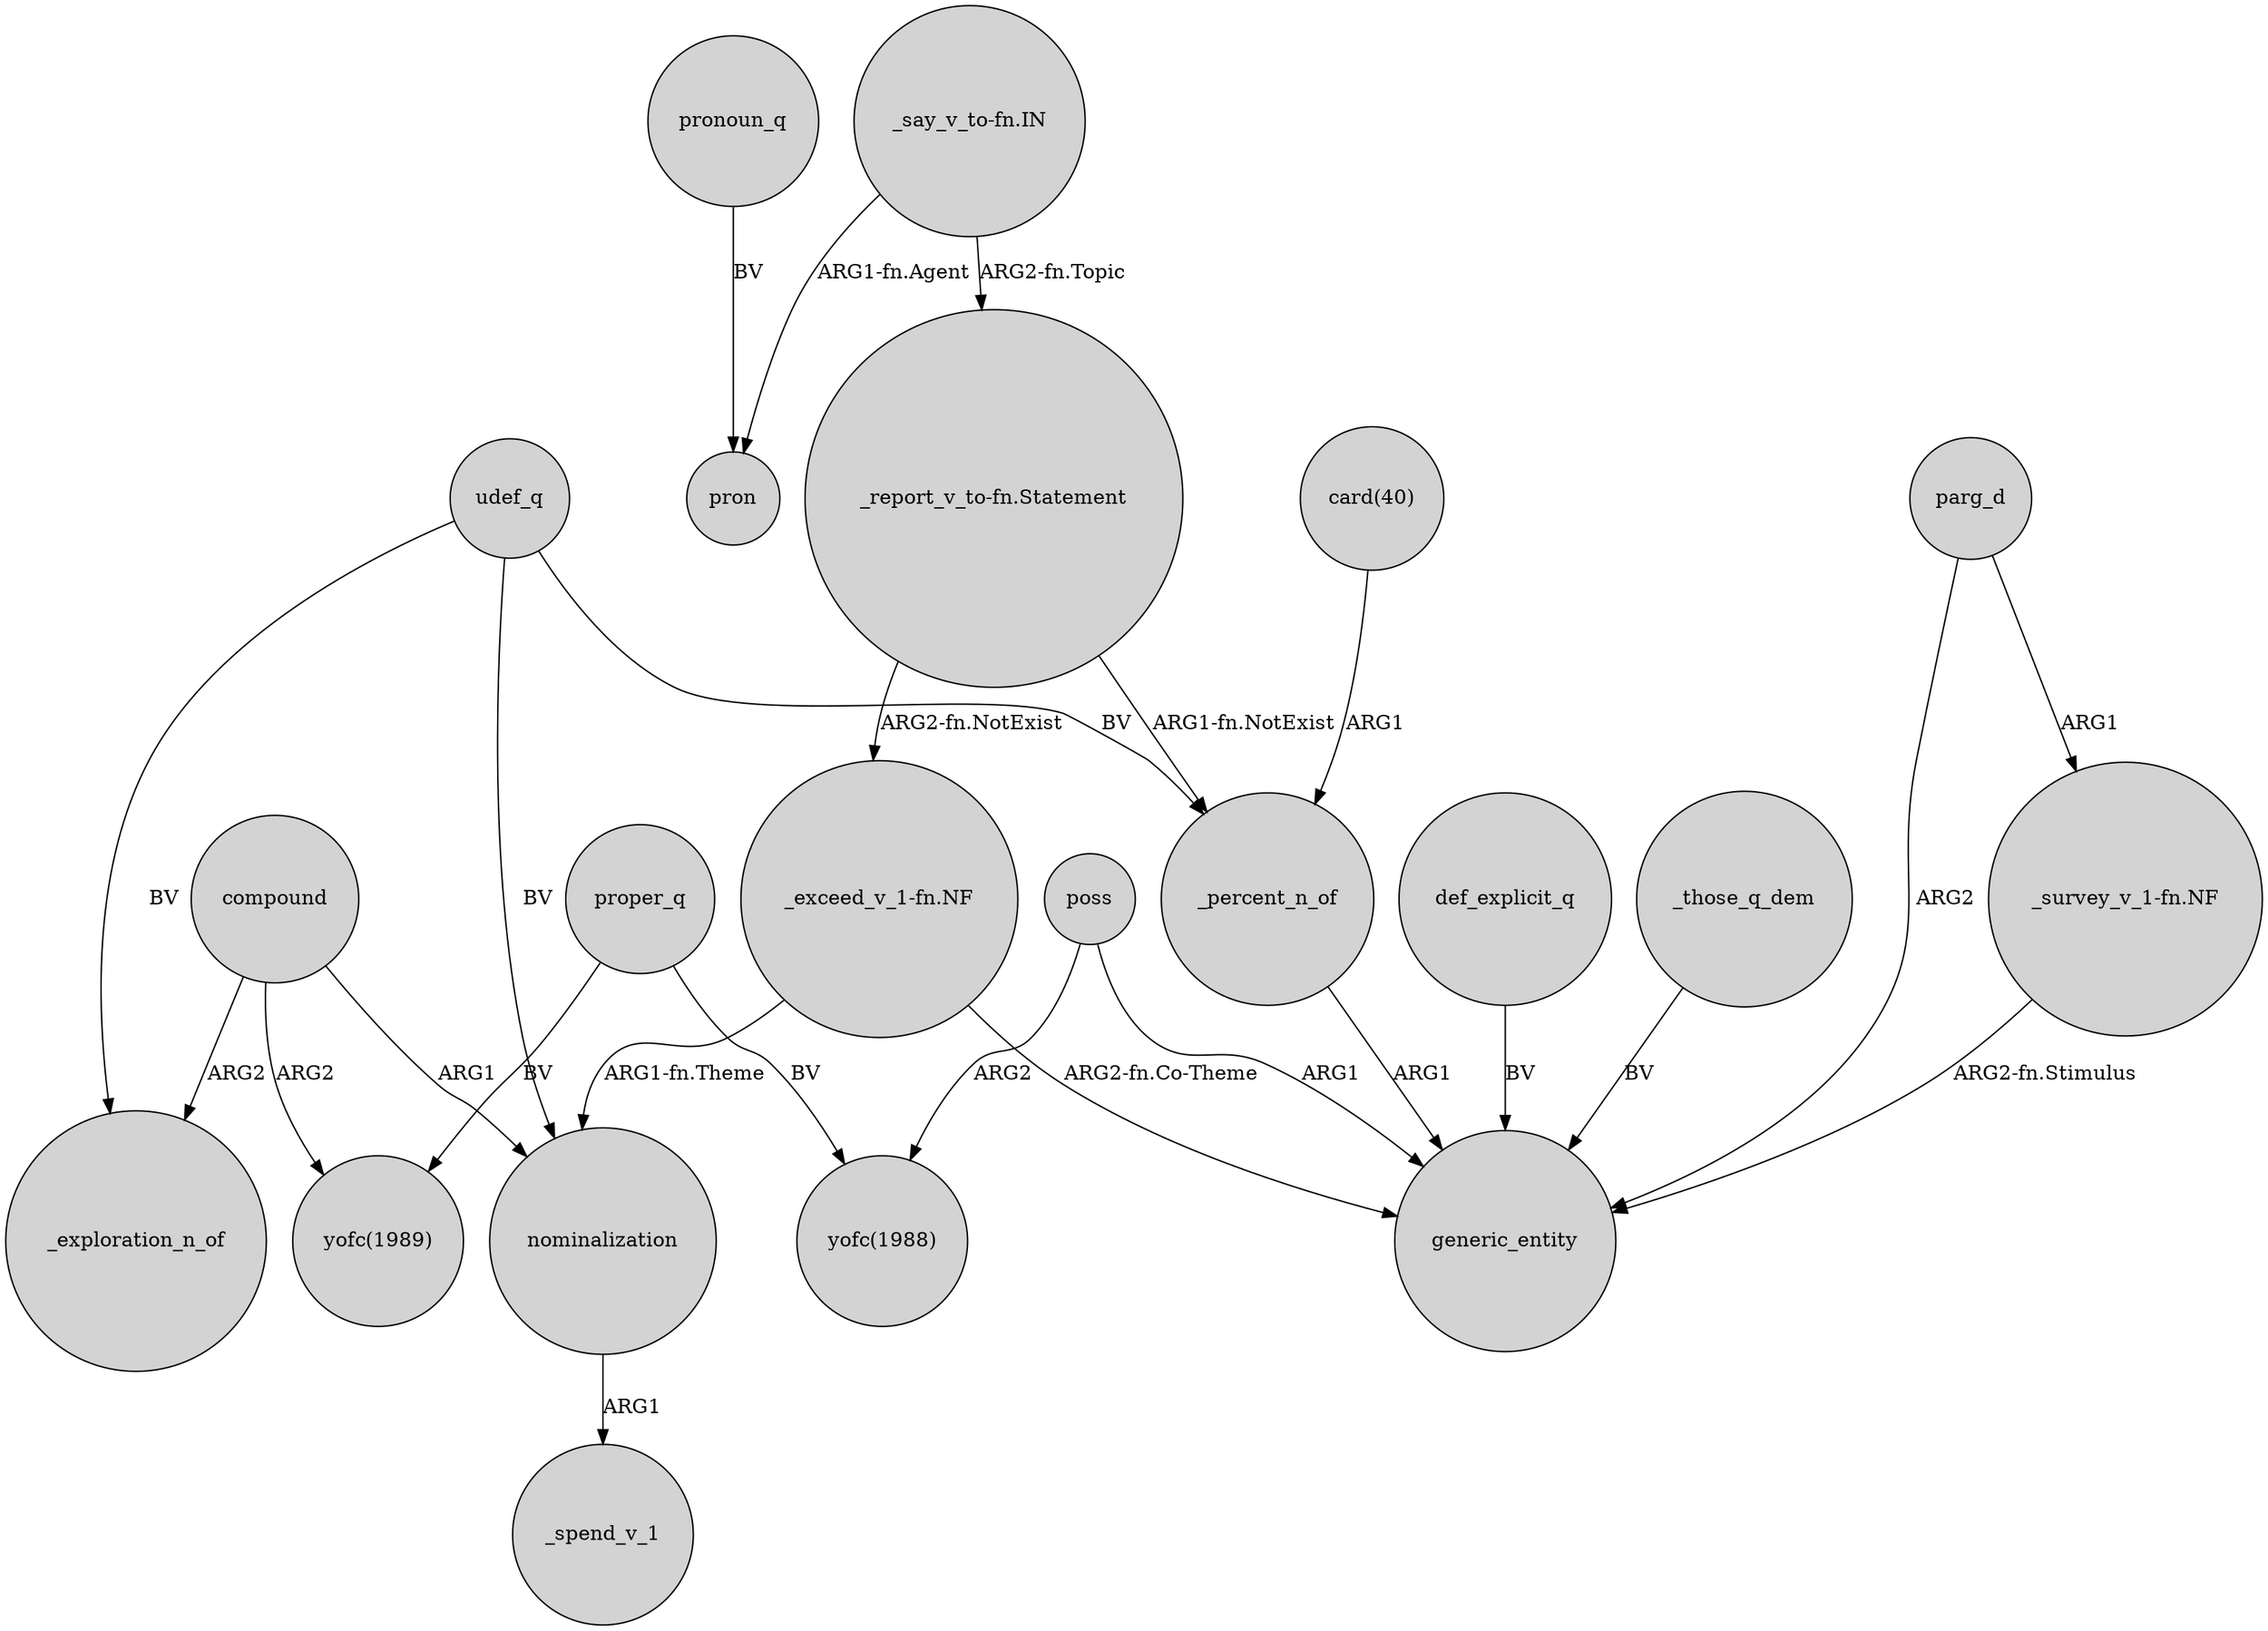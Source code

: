 digraph {
	node [shape=circle style=filled]
	poss -> generic_entity [label=ARG1]
	nominalization -> _spend_v_1 [label=ARG1]
	poss -> "yofc(1988)" [label=ARG2]
	"card(40)" -> _percent_n_of [label=ARG1]
	parg_d -> generic_entity [label=ARG2]
	"_exceed_v_1-fn.NF" -> generic_entity [label="ARG2-fn.Co-Theme"]
	def_explicit_q -> generic_entity [label=BV]
	"_exceed_v_1-fn.NF" -> nominalization [label="ARG1-fn.Theme"]
	compound -> _exploration_n_of [label=ARG2]
	parg_d -> "_survey_v_1-fn.NF" [label=ARG1]
	proper_q -> "yofc(1989)" [label=BV]
	pronoun_q -> pron [label=BV]
	proper_q -> "yofc(1988)" [label=BV]
	"_say_v_to-fn.IN" -> "_report_v_to-fn.Statement" [label="ARG2-fn.Topic"]
	udef_q -> _exploration_n_of [label=BV]
	"_report_v_to-fn.Statement" -> "_exceed_v_1-fn.NF" [label="ARG2-fn.NotExist"]
	_percent_n_of -> generic_entity [label=ARG1]
	udef_q -> nominalization [label=BV]
	"_say_v_to-fn.IN" -> pron [label="ARG1-fn.Agent"]
	"_report_v_to-fn.Statement" -> _percent_n_of [label="ARG1-fn.NotExist"]
	udef_q -> _percent_n_of [label=BV]
	compound -> "yofc(1989)" [label=ARG2]
	compound -> nominalization [label=ARG1]
	_those_q_dem -> generic_entity [label=BV]
	"_survey_v_1-fn.NF" -> generic_entity [label="ARG2-fn.Stimulus"]
}
